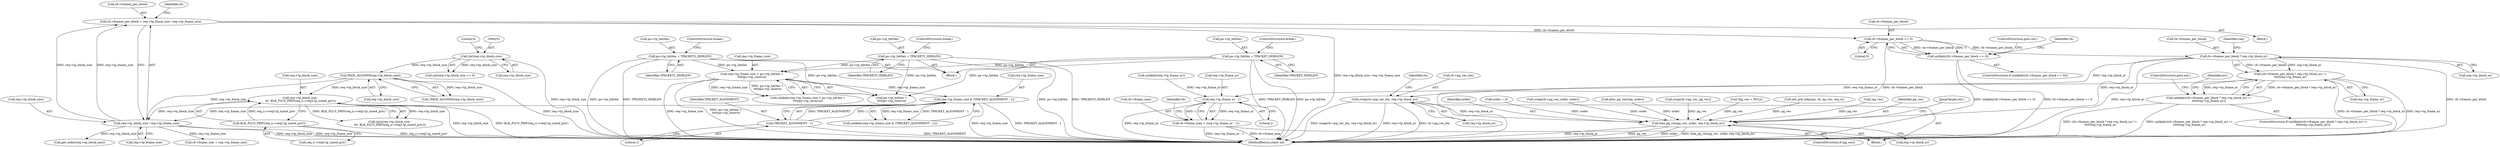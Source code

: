 digraph "0_linux_84ac7260236a49c79eede91617700174c2c19b0c@integer" {
"1000311" [label="(Call,rb->frames_per_block = req->tp_block_size / req->tp_frame_size)"];
"1000315" [label="(Call,req->tp_block_size / req->tp_frame_size)"];
"1000275" [label="(Call,req->tp_block_size -\n\t\t\t  BLK_PLUS_PRIV(req_u->req3.tp_sizeof_priv))"];
"1000260" [label="(Call,PAGE_ALIGNED(req->tp_block_size))"];
"1000250" [label="(Call,(int)req->tp_block_size)"];
"1000279" [label="(Call,BLK_PLUS_PRIV(req_u->req3.tp_sizeof_priv))"];
"1000303" [label="(Call,req->tp_frame_size & (TPACKET_ALIGNMENT - 1))"];
"1000289" [label="(Call,req->tp_frame_size < po->tp_hdrlen +\n\t\t\t\t\tpo->tp_reserve)"];
"1000237" [label="(Call,po->tp_hdrlen = TPACKET3_HDRLEN)"];
"1000230" [label="(Call,po->tp_hdrlen = TPACKET2_HDRLEN)"];
"1000223" [label="(Call,po->tp_hdrlen = TPACKET_HDRLEN)"];
"1000307" [label="(Call,TPACKET_ALIGNMENT - 1)"];
"1000324" [label="(Call,rb->frames_per_block == 0)"];
"1000323" [label="(Call,unlikely(rb->frames_per_block == 0))"];
"1000333" [label="(Call,rb->frames_per_block * req->tp_block_nr)"];
"1000332" [label="(Call,(rb->frames_per_block * req->tp_block_nr) !=\n\t\t\t\t\treq->tp_frame_nr)"];
"1000331" [label="(Call,unlikely((rb->frames_per_block * req->tp_block_nr) !=\n\t\t\t\t\treq->tp_frame_nr))"];
"1000462" [label="(Call,req->tp_frame_nr - 1)"];
"1000458" [label="(Call,rb->frame_max = (req->tp_frame_nr - 1))"];
"1000489" [label="(Call,swap(rb->pg_vec_len, req->tp_block_nr))"];
"1000576" [label="(Call,free_pg_vec(pg_vec, order, req->tp_block_nr))"];
"1000498" [label="(Identifier,rb)"];
"1000343" [label="(ControlStructure,goto out;)"];
"1000250" [label="(Call,(int)req->tp_block_size)"];
"1000288" [label="(Call,unlikely(req->tp_frame_size < po->tp_hdrlen +\n\t\t\t\t\tpo->tp_reserve))"];
"1000333" [label="(Call,rb->frames_per_block * req->tp_block_nr)"];
"1000276" [label="(Call,req->tp_block_size)"];
"1000325" [label="(Call,rb->frames_per_block)"];
"1000303" [label="(Call,req->tp_frame_size & (TPACKET_ALIGNMENT - 1))"];
"1000466" [label="(Literal,1)"];
"1000458" [label="(Call,rb->frame_max = (req->tp_frame_nr - 1))"];
"1000345" [label="(Identifier,err)"];
"1000308" [label="(Identifier,TPACKET_ALIGNMENT)"];
"1000260" [label="(Call,PAGE_ALIGNED(req->tp_block_size))"];
"1000453" [label="(Call,swap(rb->pg_vec, pg_vec))"];
"1000309" [label="(Literal,1)"];
"1000249" [label="(Call,(int)req->tp_block_size <= 0)"];
"1000334" [label="(Call,rb->frames_per_block)"];
"1000234" [label="(Identifier,TPACKET2_HDRLEN)"];
"1000114" [label="(Call,*pg_vec = NULL)"];
"1000463" [label="(Call,req->tp_frame_nr)"];
"1000337" [label="(Call,req->tp_block_nr)"];
"1000489" [label="(Call,swap(rb->pg_vec_len, req->tp_block_nr))"];
"1000462" [label="(Call,req->tp_frame_nr - 1)"];
"1000373" [label="(Call,init_prb_bdqc(po, rb, pg_vec, req_u))"];
"1000238" [label="(Call,po->tp_hdrlen)"];
"1000311" [label="(Call,rb->frames_per_block = req->tp_block_size / req->tp_frame_size)"];
"1000241" [label="(Identifier,TPACKET3_HDRLEN)"];
"1000340" [label="(Call,req->tp_frame_nr)"];
"1000361" [label="(Call,!pg_vec)"];
"1000577" [label="(Identifier,pg_vec)"];
"1000275" [label="(Call,req->tp_block_size -\n\t\t\t  BLK_PLUS_PRIV(req_u->req3.tp_sizeof_priv))"];
"1000261" [label="(Call,req->tp_block_size)"];
"1000322" [label="(ControlStructure,if (unlikely(rb->frames_per_block == 0)))"];
"1000576" [label="(Call,free_pg_vec(pg_vec, order, req->tp_block_nr))"];
"1000350" [label="(Call,get_order(req->tp_block_size))"];
"1000328" [label="(Literal,0)"];
"1000280" [label="(Call,req_u->req3.tp_sizeof_priv)"];
"1000231" [label="(Call,po->tp_hdrlen)"];
"1000579" [label="(Call,req->tp_block_nr)"];
"1000388" [label="(Call,unlikely(req->tp_frame_nr))"];
"1000582" [label="(JumpTarget,out:)"];
"1000221" [label="(Block,)"];
"1000323" [label="(Call,unlikely(rb->frames_per_block == 0))"];
"1000459" [label="(Call,rb->frame_max)"];
"1000341" [label="(Identifier,req)"];
"1000469" [label="(Identifier,rb)"];
"1000578" [label="(Identifier,order)"];
"1000290" [label="(Call,req->tp_frame_size)"];
"1000587" [label="(MethodReturn,static int)"];
"1000330" [label="(ControlStructure,if (unlikely((rb->frames_per_block * req->tp_block_nr) !=\n\t\t\t\t\treq->tp_frame_nr)))"];
"1000332" [label="(Call,(rb->frames_per_block * req->tp_block_nr) !=\n\t\t\t\t\treq->tp_frame_nr)"];
"1000223" [label="(Call,po->tp_hdrlen = TPACKET_HDRLEN)"];
"1000307" [label="(Call,TPACKET_ALIGNMENT - 1)"];
"1000252" [label="(Call,req->tp_block_size)"];
"1000331" [label="(Call,unlikely((rb->frames_per_block * req->tp_block_nr) !=\n\t\t\t\t\treq->tp_frame_nr))"];
"1000124" [label="(Call,order = 0)"];
"1000289" [label="(Call,req->tp_frame_size < po->tp_hdrlen +\n\t\t\t\t\tpo->tp_reserve)"];
"1000484" [label="(Call,swap(rb->pg_vec_order, order))"];
"1000356" [label="(Call,alloc_pg_vec(req, order))"];
"1000293" [label="(Call,po->tp_hdrlen +\n\t\t\t\t\tpo->tp_reserve)"];
"1000279" [label="(Call,BLK_PLUS_PRIV(req_u->req3.tp_sizeof_priv))"];
"1000230" [label="(Call,po->tp_hdrlen = TPACKET2_HDRLEN)"];
"1000444" [label="(Block,)"];
"1000242" [label="(ControlStructure,break;)"];
"1000206" [label="(Block,)"];
"1000312" [label="(Call,rb->frames_per_block)"];
"1000490" [label="(Call,rb->pg_vec_len)"];
"1000329" [label="(ControlStructure,goto out;)"];
"1000259" [label="(Call,!PAGE_ALIGNED(req->tp_block_size))"];
"1000304" [label="(Call,req->tp_frame_size)"];
"1000227" [label="(Identifier,TPACKET_HDRLEN)"];
"1000273" [label="(Call,(int)(req->tp_block_size -\n\t\t\t  BLK_PLUS_PRIV(req_u->req3.tp_sizeof_priv)))"];
"1000224" [label="(Call,po->tp_hdrlen)"];
"1000255" [label="(Literal,0)"];
"1000324" [label="(Call,rb->frames_per_block == 0)"];
"1000235" [label="(ControlStructure,break;)"];
"1000326" [label="(Identifier,rb)"];
"1000228" [label="(ControlStructure,break;)"];
"1000493" [label="(Call,req->tp_block_nr)"];
"1000315" [label="(Call,req->tp_block_size / req->tp_frame_size)"];
"1000302" [label="(Call,unlikely(req->tp_frame_size & (TPACKET_ALIGNMENT - 1)))"];
"1000237" [label="(Call,po->tp_hdrlen = TPACKET3_HDRLEN)"];
"1000574" [label="(ControlStructure,if (pg_vec))"];
"1000319" [label="(Call,req->tp_frame_size)"];
"1000472" [label="(Call,rb->frame_size = req->tp_frame_size)"];
"1000335" [label="(Identifier,rb)"];
"1000316" [label="(Call,req->tp_block_size)"];
"1000311" -> "1000206"  [label="AST: "];
"1000311" -> "1000315"  [label="CFG: "];
"1000312" -> "1000311"  [label="AST: "];
"1000315" -> "1000311"  [label="AST: "];
"1000326" -> "1000311"  [label="CFG: "];
"1000311" -> "1000587"  [label="DDG: req->tp_block_size / req->tp_frame_size"];
"1000315" -> "1000311"  [label="DDG: req->tp_block_size"];
"1000315" -> "1000311"  [label="DDG: req->tp_frame_size"];
"1000311" -> "1000324"  [label="DDG: rb->frames_per_block"];
"1000315" -> "1000319"  [label="CFG: "];
"1000316" -> "1000315"  [label="AST: "];
"1000319" -> "1000315"  [label="AST: "];
"1000315" -> "1000587"  [label="DDG: req->tp_block_size"];
"1000315" -> "1000587"  [label="DDG: req->tp_frame_size"];
"1000275" -> "1000315"  [label="DDG: req->tp_block_size"];
"1000260" -> "1000315"  [label="DDG: req->tp_block_size"];
"1000303" -> "1000315"  [label="DDG: req->tp_frame_size"];
"1000315" -> "1000350"  [label="DDG: req->tp_block_size"];
"1000315" -> "1000472"  [label="DDG: req->tp_frame_size"];
"1000275" -> "1000273"  [label="AST: "];
"1000275" -> "1000279"  [label="CFG: "];
"1000276" -> "1000275"  [label="AST: "];
"1000279" -> "1000275"  [label="AST: "];
"1000273" -> "1000275"  [label="CFG: "];
"1000275" -> "1000587"  [label="DDG: req->tp_block_size"];
"1000275" -> "1000587"  [label="DDG: BLK_PLUS_PRIV(req_u->req3.tp_sizeof_priv)"];
"1000275" -> "1000273"  [label="DDG: req->tp_block_size"];
"1000275" -> "1000273"  [label="DDG: BLK_PLUS_PRIV(req_u->req3.tp_sizeof_priv)"];
"1000260" -> "1000275"  [label="DDG: req->tp_block_size"];
"1000279" -> "1000275"  [label="DDG: req_u->req3.tp_sizeof_priv"];
"1000260" -> "1000259"  [label="AST: "];
"1000260" -> "1000261"  [label="CFG: "];
"1000261" -> "1000260"  [label="AST: "];
"1000259" -> "1000260"  [label="CFG: "];
"1000260" -> "1000587"  [label="DDG: req->tp_block_size"];
"1000260" -> "1000259"  [label="DDG: req->tp_block_size"];
"1000250" -> "1000260"  [label="DDG: req->tp_block_size"];
"1000250" -> "1000249"  [label="AST: "];
"1000250" -> "1000252"  [label="CFG: "];
"1000251" -> "1000250"  [label="AST: "];
"1000252" -> "1000250"  [label="AST: "];
"1000255" -> "1000250"  [label="CFG: "];
"1000250" -> "1000587"  [label="DDG: req->tp_block_size"];
"1000250" -> "1000249"  [label="DDG: req->tp_block_size"];
"1000279" -> "1000280"  [label="CFG: "];
"1000280" -> "1000279"  [label="AST: "];
"1000279" -> "1000587"  [label="DDG: req_u->req3.tp_sizeof_priv"];
"1000303" -> "1000302"  [label="AST: "];
"1000303" -> "1000307"  [label="CFG: "];
"1000304" -> "1000303"  [label="AST: "];
"1000307" -> "1000303"  [label="AST: "];
"1000302" -> "1000303"  [label="CFG: "];
"1000303" -> "1000587"  [label="DDG: req->tp_frame_size"];
"1000303" -> "1000587"  [label="DDG: TPACKET_ALIGNMENT - 1"];
"1000303" -> "1000302"  [label="DDG: req->tp_frame_size"];
"1000303" -> "1000302"  [label="DDG: TPACKET_ALIGNMENT - 1"];
"1000289" -> "1000303"  [label="DDG: req->tp_frame_size"];
"1000307" -> "1000303"  [label="DDG: TPACKET_ALIGNMENT"];
"1000307" -> "1000303"  [label="DDG: 1"];
"1000289" -> "1000288"  [label="AST: "];
"1000289" -> "1000293"  [label="CFG: "];
"1000290" -> "1000289"  [label="AST: "];
"1000293" -> "1000289"  [label="AST: "];
"1000288" -> "1000289"  [label="CFG: "];
"1000289" -> "1000587"  [label="DDG: req->tp_frame_size"];
"1000289" -> "1000587"  [label="DDG: po->tp_hdrlen +\n\t\t\t\t\tpo->tp_reserve"];
"1000289" -> "1000288"  [label="DDG: req->tp_frame_size"];
"1000289" -> "1000288"  [label="DDG: po->tp_hdrlen +\n\t\t\t\t\tpo->tp_reserve"];
"1000237" -> "1000289"  [label="DDG: po->tp_hdrlen"];
"1000230" -> "1000289"  [label="DDG: po->tp_hdrlen"];
"1000223" -> "1000289"  [label="DDG: po->tp_hdrlen"];
"1000237" -> "1000221"  [label="AST: "];
"1000237" -> "1000241"  [label="CFG: "];
"1000238" -> "1000237"  [label="AST: "];
"1000241" -> "1000237"  [label="AST: "];
"1000242" -> "1000237"  [label="CFG: "];
"1000237" -> "1000587"  [label="DDG: po->tp_hdrlen"];
"1000237" -> "1000587"  [label="DDG: TPACKET3_HDRLEN"];
"1000237" -> "1000293"  [label="DDG: po->tp_hdrlen"];
"1000230" -> "1000221"  [label="AST: "];
"1000230" -> "1000234"  [label="CFG: "];
"1000231" -> "1000230"  [label="AST: "];
"1000234" -> "1000230"  [label="AST: "];
"1000235" -> "1000230"  [label="CFG: "];
"1000230" -> "1000587"  [label="DDG: po->tp_hdrlen"];
"1000230" -> "1000587"  [label="DDG: TPACKET2_HDRLEN"];
"1000230" -> "1000293"  [label="DDG: po->tp_hdrlen"];
"1000223" -> "1000221"  [label="AST: "];
"1000223" -> "1000227"  [label="CFG: "];
"1000224" -> "1000223"  [label="AST: "];
"1000227" -> "1000223"  [label="AST: "];
"1000228" -> "1000223"  [label="CFG: "];
"1000223" -> "1000587"  [label="DDG: TPACKET_HDRLEN"];
"1000223" -> "1000587"  [label="DDG: po->tp_hdrlen"];
"1000223" -> "1000293"  [label="DDG: po->tp_hdrlen"];
"1000307" -> "1000309"  [label="CFG: "];
"1000308" -> "1000307"  [label="AST: "];
"1000309" -> "1000307"  [label="AST: "];
"1000307" -> "1000587"  [label="DDG: TPACKET_ALIGNMENT"];
"1000324" -> "1000323"  [label="AST: "];
"1000324" -> "1000328"  [label="CFG: "];
"1000325" -> "1000324"  [label="AST: "];
"1000328" -> "1000324"  [label="AST: "];
"1000323" -> "1000324"  [label="CFG: "];
"1000324" -> "1000587"  [label="DDG: rb->frames_per_block"];
"1000324" -> "1000323"  [label="DDG: rb->frames_per_block"];
"1000324" -> "1000323"  [label="DDG: 0"];
"1000324" -> "1000333"  [label="DDG: rb->frames_per_block"];
"1000323" -> "1000322"  [label="AST: "];
"1000329" -> "1000323"  [label="CFG: "];
"1000335" -> "1000323"  [label="CFG: "];
"1000323" -> "1000587"  [label="DDG: rb->frames_per_block == 0"];
"1000323" -> "1000587"  [label="DDG: unlikely(rb->frames_per_block == 0)"];
"1000333" -> "1000332"  [label="AST: "];
"1000333" -> "1000337"  [label="CFG: "];
"1000334" -> "1000333"  [label="AST: "];
"1000337" -> "1000333"  [label="AST: "];
"1000341" -> "1000333"  [label="CFG: "];
"1000333" -> "1000587"  [label="DDG: rb->frames_per_block"];
"1000333" -> "1000587"  [label="DDG: req->tp_block_nr"];
"1000333" -> "1000332"  [label="DDG: rb->frames_per_block"];
"1000333" -> "1000332"  [label="DDG: req->tp_block_nr"];
"1000333" -> "1000489"  [label="DDG: req->tp_block_nr"];
"1000333" -> "1000576"  [label="DDG: req->tp_block_nr"];
"1000332" -> "1000331"  [label="AST: "];
"1000332" -> "1000340"  [label="CFG: "];
"1000340" -> "1000332"  [label="AST: "];
"1000331" -> "1000332"  [label="CFG: "];
"1000332" -> "1000587"  [label="DDG: rb->frames_per_block * req->tp_block_nr"];
"1000332" -> "1000587"  [label="DDG: req->tp_frame_nr"];
"1000332" -> "1000331"  [label="DDG: rb->frames_per_block * req->tp_block_nr"];
"1000332" -> "1000331"  [label="DDG: req->tp_frame_nr"];
"1000332" -> "1000462"  [label="DDG: req->tp_frame_nr"];
"1000331" -> "1000330"  [label="AST: "];
"1000343" -> "1000331"  [label="CFG: "];
"1000345" -> "1000331"  [label="CFG: "];
"1000331" -> "1000587"  [label="DDG: unlikely((rb->frames_per_block * req->tp_block_nr) !=\n\t\t\t\t\treq->tp_frame_nr)"];
"1000331" -> "1000587"  [label="DDG: (rb->frames_per_block * req->tp_block_nr) !=\n\t\t\t\t\treq->tp_frame_nr"];
"1000462" -> "1000458"  [label="AST: "];
"1000462" -> "1000466"  [label="CFG: "];
"1000463" -> "1000462"  [label="AST: "];
"1000466" -> "1000462"  [label="AST: "];
"1000458" -> "1000462"  [label="CFG: "];
"1000462" -> "1000587"  [label="DDG: req->tp_frame_nr"];
"1000462" -> "1000458"  [label="DDG: req->tp_frame_nr"];
"1000462" -> "1000458"  [label="DDG: 1"];
"1000388" -> "1000462"  [label="DDG: req->tp_frame_nr"];
"1000458" -> "1000444"  [label="AST: "];
"1000459" -> "1000458"  [label="AST: "];
"1000469" -> "1000458"  [label="CFG: "];
"1000458" -> "1000587"  [label="DDG: rb->frame_max"];
"1000458" -> "1000587"  [label="DDG: req->tp_frame_nr - 1"];
"1000489" -> "1000444"  [label="AST: "];
"1000489" -> "1000493"  [label="CFG: "];
"1000490" -> "1000489"  [label="AST: "];
"1000493" -> "1000489"  [label="AST: "];
"1000498" -> "1000489"  [label="CFG: "];
"1000489" -> "1000587"  [label="DDG: swap(rb->pg_vec_len, req->tp_block_nr)"];
"1000489" -> "1000587"  [label="DDG: req->tp_block_nr"];
"1000489" -> "1000587"  [label="DDG: rb->pg_vec_len"];
"1000489" -> "1000576"  [label="DDG: req->tp_block_nr"];
"1000576" -> "1000574"  [label="AST: "];
"1000576" -> "1000579"  [label="CFG: "];
"1000577" -> "1000576"  [label="AST: "];
"1000578" -> "1000576"  [label="AST: "];
"1000579" -> "1000576"  [label="AST: "];
"1000582" -> "1000576"  [label="CFG: "];
"1000576" -> "1000587"  [label="DDG: req->tp_block_nr"];
"1000576" -> "1000587"  [label="DDG: pg_vec"];
"1000576" -> "1000587"  [label="DDG: order"];
"1000576" -> "1000587"  [label="DDG: free_pg_vec(pg_vec, order, req->tp_block_nr)"];
"1000373" -> "1000576"  [label="DDG: pg_vec"];
"1000453" -> "1000576"  [label="DDG: pg_vec"];
"1000114" -> "1000576"  [label="DDG: pg_vec"];
"1000361" -> "1000576"  [label="DDG: pg_vec"];
"1000124" -> "1000576"  [label="DDG: order"];
"1000484" -> "1000576"  [label="DDG: order"];
"1000356" -> "1000576"  [label="DDG: order"];
}
